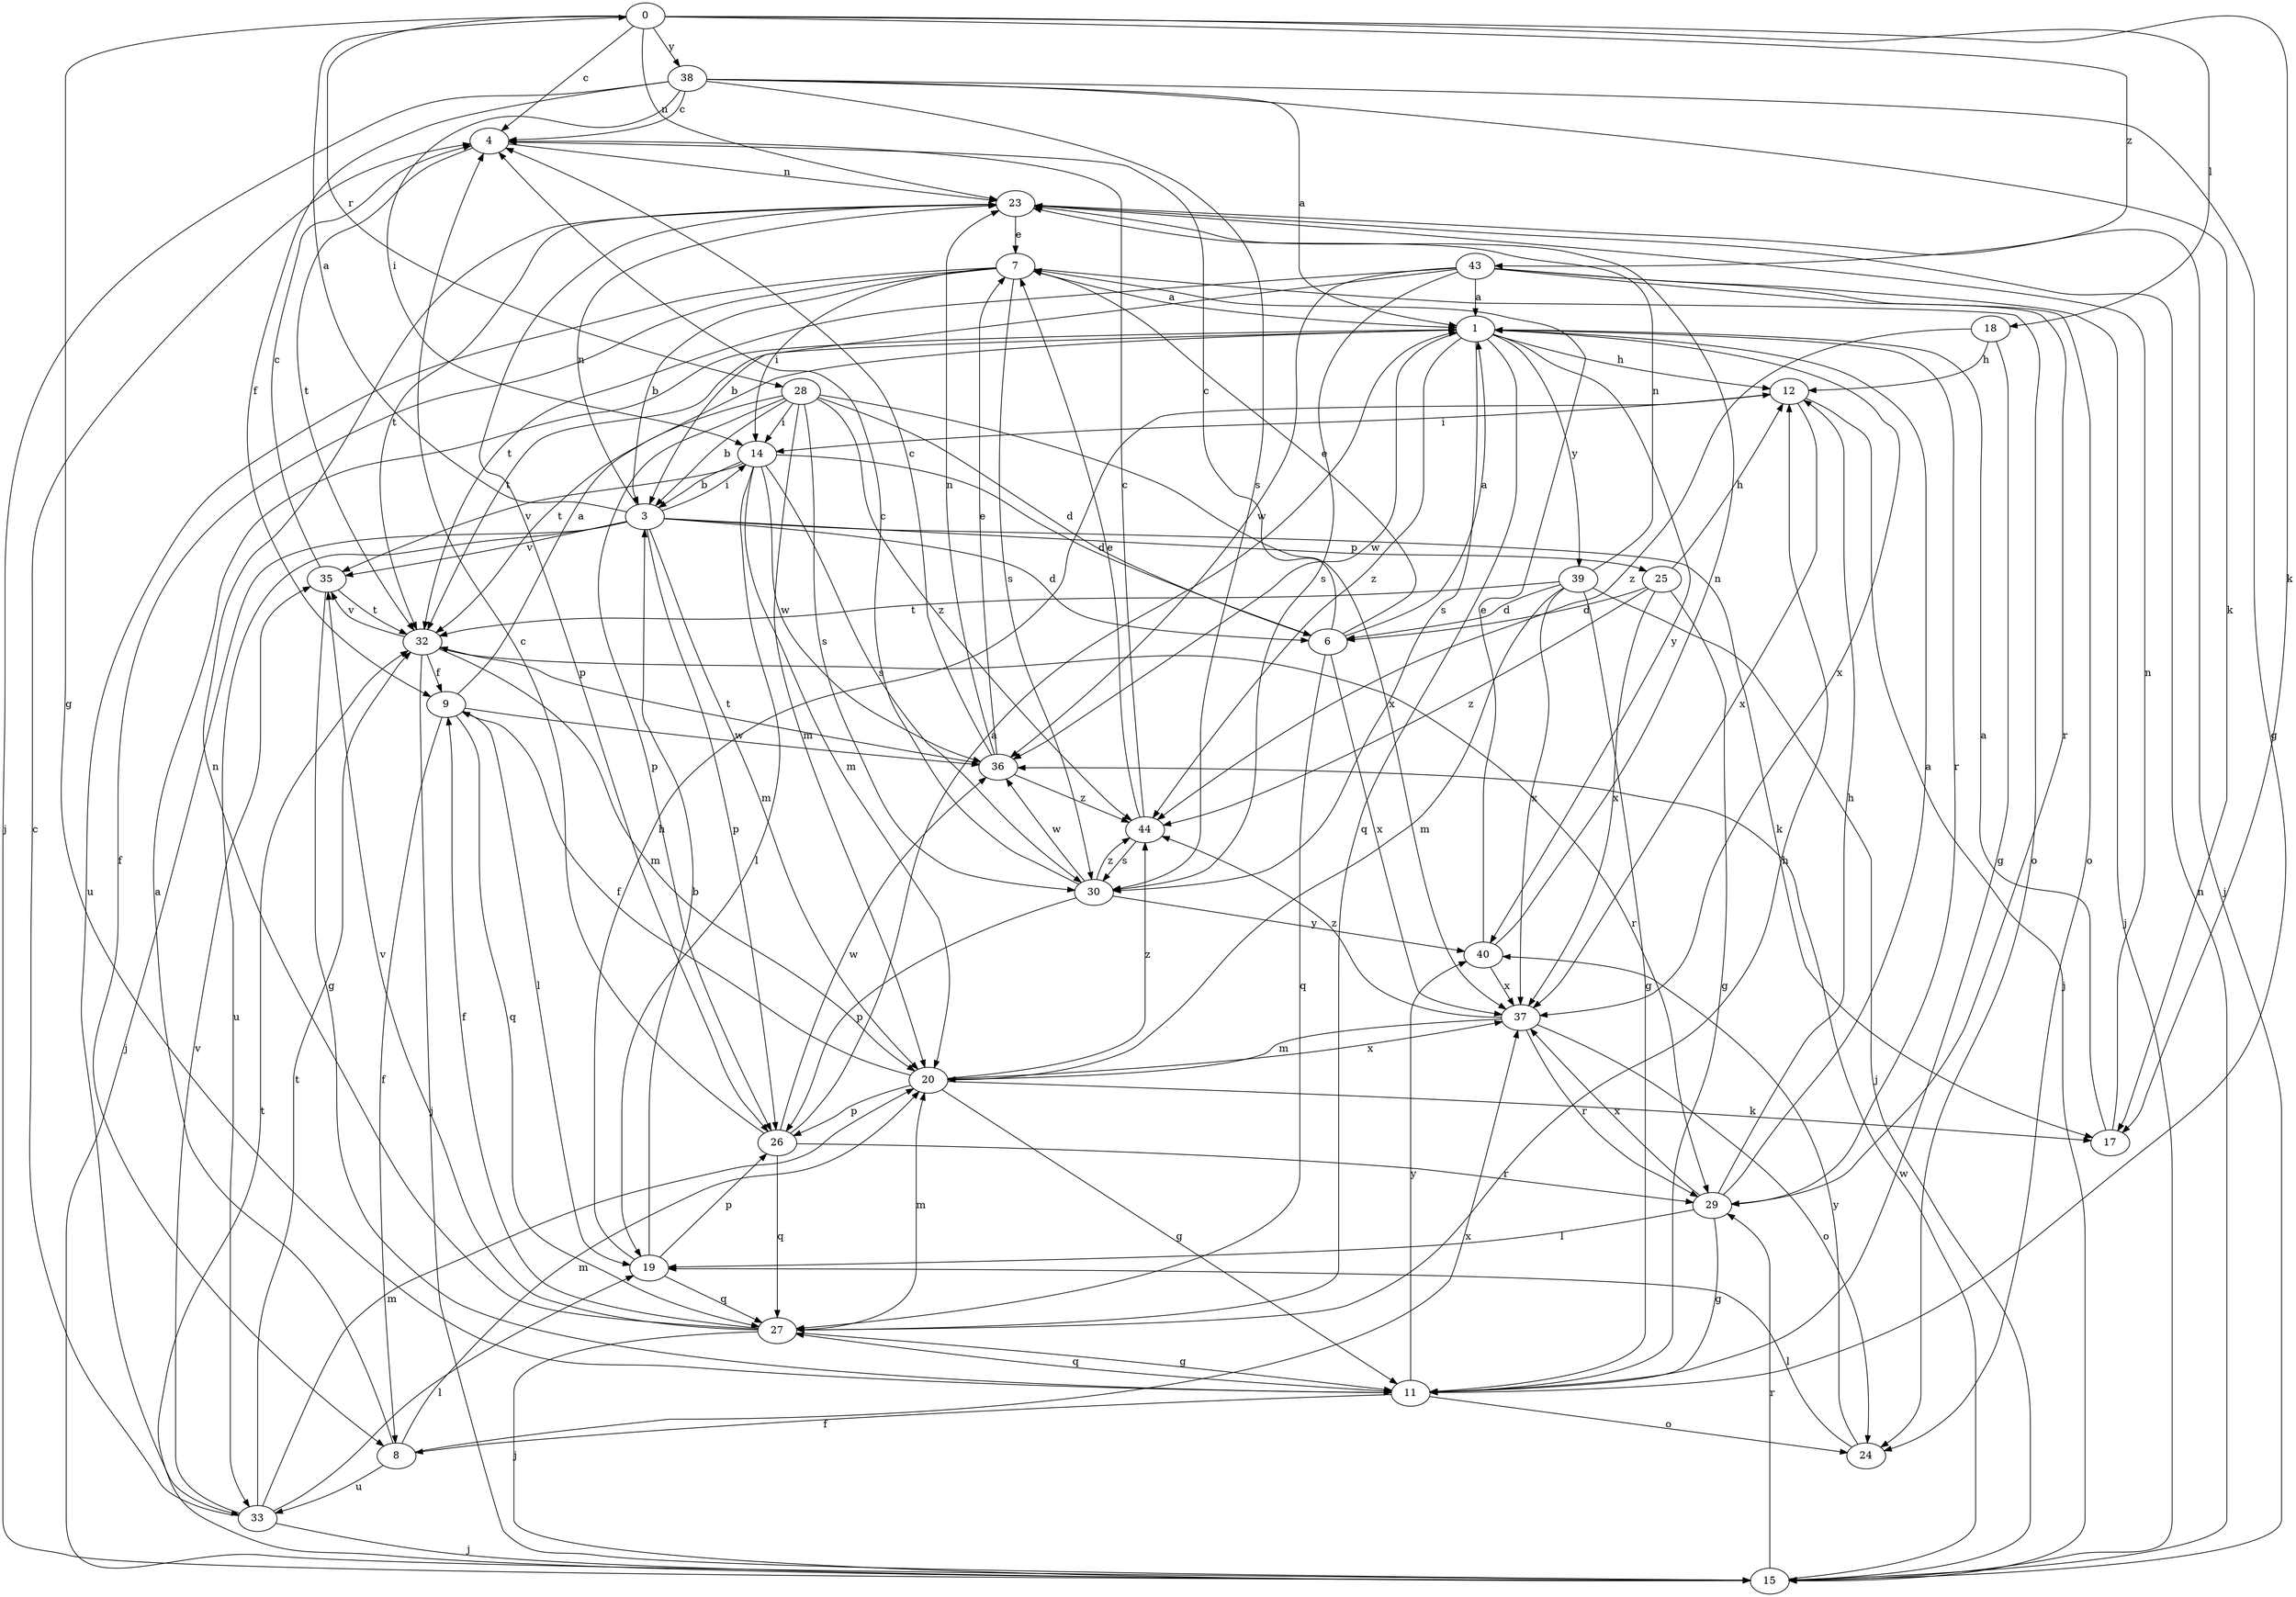 strict digraph  {
0;
1;
3;
4;
6;
7;
8;
9;
11;
12;
14;
15;
17;
18;
19;
20;
23;
24;
25;
26;
27;
28;
29;
30;
32;
33;
35;
36;
37;
38;
39;
40;
43;
44;
0 -> 4  [label=c];
0 -> 11  [label=g];
0 -> 17  [label=k];
0 -> 18  [label=l];
0 -> 23  [label=n];
0 -> 28  [label=r];
0 -> 38  [label=y];
0 -> 43  [label=z];
1 -> 12  [label=h];
1 -> 27  [label=q];
1 -> 29  [label=r];
1 -> 30  [label=s];
1 -> 32  [label=t];
1 -> 36  [label=w];
1 -> 37  [label=x];
1 -> 39  [label=y];
1 -> 40  [label=y];
1 -> 44  [label=z];
3 -> 0  [label=a];
3 -> 6  [label=d];
3 -> 14  [label=i];
3 -> 15  [label=j];
3 -> 17  [label=k];
3 -> 20  [label=m];
3 -> 23  [label=n];
3 -> 25  [label=p];
3 -> 26  [label=p];
3 -> 33  [label=u];
3 -> 35  [label=v];
4 -> 23  [label=n];
4 -> 32  [label=t];
6 -> 1  [label=a];
6 -> 4  [label=c];
6 -> 7  [label=e];
6 -> 27  [label=q];
6 -> 37  [label=x];
7 -> 1  [label=a];
7 -> 3  [label=b];
7 -> 8  [label=f];
7 -> 14  [label=i];
7 -> 24  [label=o];
7 -> 30  [label=s];
7 -> 33  [label=u];
8 -> 1  [label=a];
8 -> 20  [label=m];
8 -> 33  [label=u];
8 -> 37  [label=x];
9 -> 1  [label=a];
9 -> 8  [label=f];
9 -> 19  [label=l];
9 -> 27  [label=q];
9 -> 36  [label=w];
11 -> 8  [label=f];
11 -> 24  [label=o];
11 -> 27  [label=q];
11 -> 40  [label=y];
12 -> 14  [label=i];
12 -> 15  [label=j];
12 -> 37  [label=x];
14 -> 3  [label=b];
14 -> 6  [label=d];
14 -> 19  [label=l];
14 -> 20  [label=m];
14 -> 30  [label=s];
14 -> 35  [label=v];
14 -> 36  [label=w];
15 -> 23  [label=n];
15 -> 29  [label=r];
15 -> 32  [label=t];
15 -> 36  [label=w];
17 -> 1  [label=a];
17 -> 23  [label=n];
18 -> 11  [label=g];
18 -> 12  [label=h];
18 -> 44  [label=z];
19 -> 3  [label=b];
19 -> 12  [label=h];
19 -> 26  [label=p];
19 -> 27  [label=q];
20 -> 9  [label=f];
20 -> 11  [label=g];
20 -> 17  [label=k];
20 -> 26  [label=p];
20 -> 37  [label=x];
20 -> 44  [label=z];
23 -> 7  [label=e];
23 -> 15  [label=j];
23 -> 26  [label=p];
23 -> 32  [label=t];
24 -> 19  [label=l];
24 -> 40  [label=y];
25 -> 6  [label=d];
25 -> 11  [label=g];
25 -> 12  [label=h];
25 -> 37  [label=x];
25 -> 44  [label=z];
26 -> 1  [label=a];
26 -> 4  [label=c];
26 -> 27  [label=q];
26 -> 29  [label=r];
26 -> 36  [label=w];
27 -> 9  [label=f];
27 -> 11  [label=g];
27 -> 12  [label=h];
27 -> 15  [label=j];
27 -> 20  [label=m];
27 -> 23  [label=n];
27 -> 35  [label=v];
28 -> 3  [label=b];
28 -> 6  [label=d];
28 -> 14  [label=i];
28 -> 20  [label=m];
28 -> 26  [label=p];
28 -> 30  [label=s];
28 -> 32  [label=t];
28 -> 37  [label=x];
28 -> 44  [label=z];
29 -> 1  [label=a];
29 -> 11  [label=g];
29 -> 12  [label=h];
29 -> 19  [label=l];
29 -> 37  [label=x];
30 -> 4  [label=c];
30 -> 26  [label=p];
30 -> 36  [label=w];
30 -> 40  [label=y];
30 -> 44  [label=z];
32 -> 9  [label=f];
32 -> 15  [label=j];
32 -> 20  [label=m];
32 -> 29  [label=r];
32 -> 35  [label=v];
33 -> 4  [label=c];
33 -> 15  [label=j];
33 -> 19  [label=l];
33 -> 20  [label=m];
33 -> 32  [label=t];
33 -> 35  [label=v];
35 -> 4  [label=c];
35 -> 11  [label=g];
35 -> 32  [label=t];
36 -> 4  [label=c];
36 -> 7  [label=e];
36 -> 23  [label=n];
36 -> 32  [label=t];
36 -> 44  [label=z];
37 -> 20  [label=m];
37 -> 24  [label=o];
37 -> 29  [label=r];
37 -> 44  [label=z];
38 -> 1  [label=a];
38 -> 4  [label=c];
38 -> 9  [label=f];
38 -> 11  [label=g];
38 -> 14  [label=i];
38 -> 15  [label=j];
38 -> 17  [label=k];
38 -> 30  [label=s];
39 -> 6  [label=d];
39 -> 11  [label=g];
39 -> 15  [label=j];
39 -> 20  [label=m];
39 -> 23  [label=n];
39 -> 32  [label=t];
39 -> 37  [label=x];
40 -> 7  [label=e];
40 -> 23  [label=n];
40 -> 37  [label=x];
43 -> 1  [label=a];
43 -> 3  [label=b];
43 -> 15  [label=j];
43 -> 24  [label=o];
43 -> 29  [label=r];
43 -> 30  [label=s];
43 -> 32  [label=t];
43 -> 36  [label=w];
44 -> 4  [label=c];
44 -> 7  [label=e];
44 -> 30  [label=s];
}
